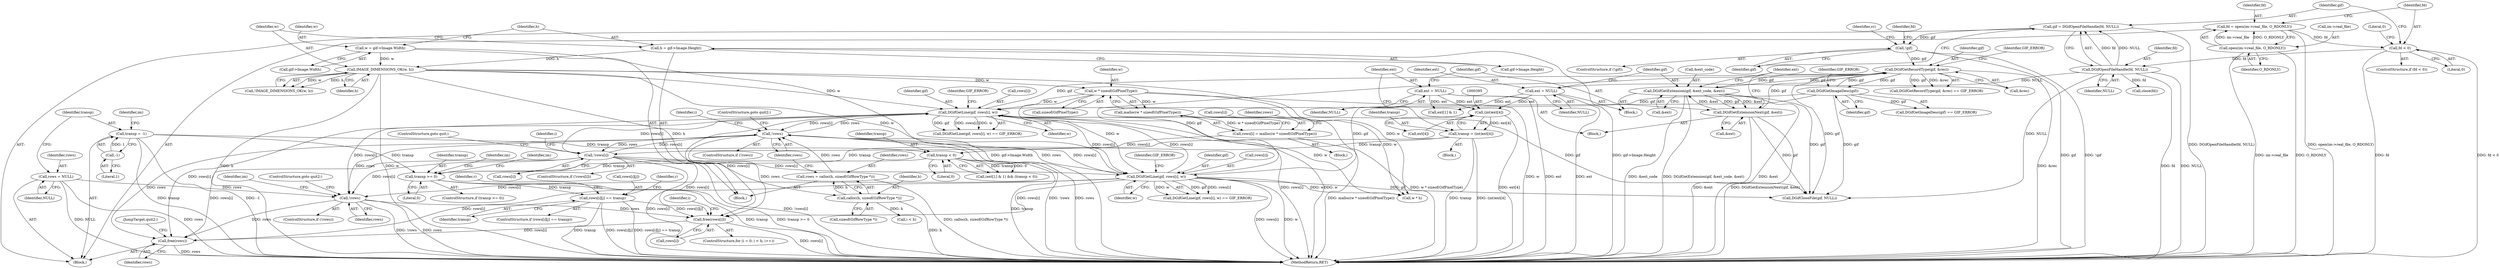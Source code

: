 digraph "0_enlightment_1f9b0b32728803a1578e658cd0955df773e34f49@API" {
"1000715" [label="(Call,free(rows[i]))"];
"1000427" [label="(Call,!rows)"];
"1000283" [label="(Call,!rows[i])"];
"1000273" [label="(Call,rows[i] = malloc(w * sizeof(GifPixelType)))"];
"1000277" [label="(Call,malloc(w * sizeof(GifPixelType)))"];
"1000278" [label="(Call,w * sizeof(GifPixelType))"];
"1000249" [label="(Call,IMAGE_DIMENSIONS_OK(w, h))"];
"1000233" [label="(Call,w = gif->Image.Width)"];
"1000240" [label="(Call,h = gif->Image.Height)"];
"1000260" [label="(Call,!rows)"];
"1000253" [label="(Call,rows = calloc(h, sizeof(GifRowType *)))"];
"1000255" [label="(Call,calloc(h, sizeof(GifRowType *)))"];
"1000345" [label="(Call,DGifGetLine(gif, rows[i], w))"];
"1000225" [label="(Call,DGifGetImageDesc(gif))"];
"1000206" [label="(Call,DGifGetRecordType(gif, &rec))"];
"1000368" [label="(Call,DGifGetExtension(gif, &ext_code, &ext))"];
"1000402" [label="(Call,DGifGetExtensionNext(gif, &ext))"];
"1000192" [label="(Call,!gif)"];
"1000186" [label="(Call,gif = DGifOpenFileHandle(fd, NULL))"];
"1000188" [label="(Call,DGifOpenFileHandle(fd, NULL))"];
"1000181" [label="(Call,fd < 0)"];
"1000173" [label="(Call,fd = open(im->real_file, O_RDONLY))"];
"1000175" [label="(Call,open(im->real_file, O_RDONLY))"];
"1000322" [label="(Call,DGifGetLine(gif, rows[i], w))"];
"1000160" [label="(Call,rows = NULL)"];
"1000540" [label="(Call,rows[i][j] == transp)"];
"1000410" [label="(Call,transp >= 0)"];
"1000163" [label="(Call,transp = -1)"];
"1000165" [label="(Call,-1)"];
"1000388" [label="(Call,transp < 0)"];
"1000392" [label="(Call,transp = (int)ext[4])"];
"1000394" [label="(Call,(int)ext[4])"];
"1000399" [label="(Call,ext = NULL)"];
"1000365" [label="(Call,ext = NULL)"];
"1000719" [label="(Call,free(rows))"];
"1000249" [label="(Call,IMAGE_DIMENSIONS_OK(w, h))"];
"1000365" [label="(Call,ext = NULL)"];
"1000189" [label="(Identifier,fd)"];
"1000265" [label="(Identifier,i)"];
"1000382" [label="(Call,(ext[1] & 1) && (transp < 0))"];
"1000274" [label="(Call,rows[i])"];
"1000391" [label="(Block,)"];
"1000715" [label="(Call,free(rows[i]))"];
"1000401" [label="(Identifier,NULL)"];
"1000477" [label="(Call,w * h)"];
"1000235" [label="(Call,gif->Image.Width)"];
"1000114" [label="(Block,)"];
"1000375" [label="(Identifier,ext)"];
"1000402" [label="(Call,DGifGetExtensionNext(gif, &ext))"];
"1000180" [label="(ControlStructure,if (fd < 0))"];
"1000207" [label="(Identifier,gif)"];
"1000362" [label="(Block,)"];
"1000191" [label="(ControlStructure,if (!gif))"];
"1000376" [label="(Block,)"];
"1000254" [label="(Identifier,rows)"];
"1000176" [label="(Call,im->real_file)"];
"1000187" [label="(Identifier,gif)"];
"1000345" [label="(Call,DGifGetLine(gif, rows[i], w))"];
"1000383" [label="(Call,ext[1] & 1)"];
"1000175" [label="(Call,open(im->real_file, O_RDONLY))"];
"1000161" [label="(Identifier,rows)"];
"1000403" [label="(Identifier,gif)"];
"1000271" [label="(Identifier,i)"];
"1000162" [label="(Identifier,NULL)"];
"1000188" [label="(Call,DGifOpenFileHandle(fd, NULL))"];
"1000433" [label="(Identifier,im)"];
"1000285" [label="(Identifier,rows)"];
"1000226" [label="(Identifier,gif)"];
"1000206" [label="(Call,DGifGetRecordType(gif, &rec))"];
"1000277" [label="(Call,malloc(w * sizeof(GifPixelType)))"];
"1000182" [label="(Identifier,fd)"];
"1000179" [label="(Identifier,O_RDONLY)"];
"1000205" [label="(Call,DGifGetRecordType(gif, &rec) == GIF_ERROR)"];
"1000174" [label="(Identifier,fd)"];
"1000253" [label="(Call,rows = calloc(h, sizeof(GifRowType *)))"];
"1000256" [label="(Identifier,h)"];
"1000716" [label="(Call,rows[i])"];
"1000255" [label="(Call,calloc(h, sizeof(GifRowType *)))"];
"1000323" [label="(Identifier,gif)"];
"1000173" [label="(Call,fd = open(im->real_file, O_RDONLY))"];
"1000428" [label="(Identifier,rows)"];
"1000346" [label="(Identifier,gif)"];
"1000541" [label="(Call,rows[i][j])"];
"1000322" [label="(Call,DGifGetLine(gif, rows[i], w))"];
"1000389" [label="(Identifier,transp)"];
"1000370" [label="(Call,&ext_code)"];
"1000227" [label="(Identifier,GIF_ERROR)"];
"1000200" [label="(Identifier,rc)"];
"1000366" [label="(Identifier,ext)"];
"1000546" [label="(Identifier,transp)"];
"1000165" [label="(Call,-1)"];
"1000224" [label="(Call,DGifGetImageDesc(gif) == GIF_ERROR)"];
"1000222" [label="(Block,)"];
"1000259" [label="(ControlStructure,if (!rows))"];
"1000344" [label="(Call,DGifGetLine(gif, rows[i], w) == GIF_ERROR)"];
"1000280" [label="(Call,sizeof(GifPixelType))"];
"1000234" [label="(Identifier,w)"];
"1000351" [label="(Identifier,GIF_ERROR)"];
"1000719" [label="(Call,free(rows))"];
"1000593" [label="(Identifier,r)"];
"1000169" [label="(Identifier,im)"];
"1000164" [label="(Identifier,transp)"];
"1000160" [label="(Call,rows = NULL)"];
"1000393" [label="(Identifier,transp)"];
"1000430" [label="(ControlStructure,goto quit2;)"];
"1000324" [label="(Call,rows[i])"];
"1000279" [label="(Identifier,w)"];
"1000368" [label="(Call,DGifGetExtension(gif, &ext_code, &ext))"];
"1000392" [label="(Call,transp = (int)ext[4])"];
"1000722" [label="(Call,DGifCloseFile(gif, NULL))"];
"1000166" [label="(Literal,1)"];
"1000426" [label="(ControlStructure,if (!rows))"];
"1000240" [label="(Call,h = gif->Image.Height)"];
"1000396" [label="(Call,ext[4])"];
"1000193" [label="(Identifier,gif)"];
"1000328" [label="(Identifier,GIF_ERROR)"];
"1000190" [label="(Identifier,NULL)"];
"1000411" [label="(Identifier,transp)"];
"1000186" [label="(Call,gif = DGifOpenFileHandle(fd, NULL))"];
"1000208" [label="(Call,&rec)"];
"1000257" [label="(Call,sizeof(GifRowType *))"];
"1000272" [label="(Block,)"];
"1000241" [label="(Identifier,h)"];
"1000400" [label="(Identifier,ext)"];
"1000721" [label="(JumpTarget,quit2:)"];
"1000192" [label="(Call,!gif)"];
"1000183" [label="(Literal,0)"];
"1000195" [label="(Call,close(fd))"];
"1000210" [label="(Identifier,GIF_ERROR)"];
"1000185" [label="(Literal,0)"];
"1000233" [label="(Call,w = gif->Image.Width)"];
"1000423" [label="(Identifier,im)"];
"1000706" [label="(ControlStructure,for (i = 0; i < h; i++))"];
"1000720" [label="(Identifier,rows)"];
"1000248" [label="(Call,!IMAGE_DIMENSIONS_OK(w, h))"];
"1000549" [label="(Identifier,r)"];
"1000399" [label="(Call,ext = NULL)"];
"1000327" [label="(Identifier,w)"];
"1000283" [label="(Call,!rows[i])"];
"1000539" [label="(ControlStructure,if (rows[i][j] == transp))"];
"1000727" [label="(MethodReturn,RET)"];
"1000394" [label="(Call,(int)ext[4])"];
"1000410" [label="(Call,transp >= 0)"];
"1000267" [label="(Call,i < h)"];
"1000163" [label="(Call,transp = -1)"];
"1000278" [label="(Call,w * sizeof(GifPixelType))"];
"1000242" [label="(Call,gif->Image.Height)"];
"1000347" [label="(Call,rows[i])"];
"1000251" [label="(Identifier,h)"];
"1000196" [label="(Identifier,fd)"];
"1000225" [label="(Call,DGifGetImageDesc(gif))"];
"1000714" [label="(Identifier,i)"];
"1000369" [label="(Identifier,gif)"];
"1000284" [label="(Call,rows[i])"];
"1000260" [label="(Call,!rows)"];
"1000427" [label="(Call,!rows)"];
"1000262" [label="(ControlStructure,goto quit2;)"];
"1000388" [label="(Call,transp < 0)"];
"1000390" [label="(Literal,0)"];
"1000540" [label="(Call,rows[i][j] == transp)"];
"1000367" [label="(Identifier,NULL)"];
"1000282" [label="(ControlStructure,if (!rows[i]))"];
"1000287" [label="(ControlStructure,goto quit;)"];
"1000350" [label="(Identifier,w)"];
"1000273" [label="(Call,rows[i] = malloc(w * sizeof(GifPixelType)))"];
"1000372" [label="(Call,&ext)"];
"1000261" [label="(Identifier,rows)"];
"1000404" [label="(Call,&ext)"];
"1000181" [label="(Call,fd < 0)"];
"1000321" [label="(Call,DGifGetLine(gif, rows[i], w) == GIF_ERROR)"];
"1000250" [label="(Identifier,w)"];
"1000416" [label="(Identifier,im)"];
"1000412" [label="(Literal,0)"];
"1000409" [label="(ControlStructure,if (transp >= 0))"];
"1000715" -> "1000706"  [label="AST: "];
"1000715" -> "1000716"  [label="CFG: "];
"1000716" -> "1000715"  [label="AST: "];
"1000714" -> "1000715"  [label="CFG: "];
"1000715" -> "1000727"  [label="DDG: rows[i]"];
"1000427" -> "1000715"  [label="DDG: rows"];
"1000283" -> "1000715"  [label="DDG: rows[i]"];
"1000345" -> "1000715"  [label="DDG: rows[i]"];
"1000322" -> "1000715"  [label="DDG: rows[i]"];
"1000260" -> "1000715"  [label="DDG: rows"];
"1000540" -> "1000715"  [label="DDG: rows[i][j]"];
"1000715" -> "1000719"  [label="DDG: rows[i]"];
"1000427" -> "1000426"  [label="AST: "];
"1000427" -> "1000428"  [label="CFG: "];
"1000428" -> "1000427"  [label="AST: "];
"1000430" -> "1000427"  [label="CFG: "];
"1000433" -> "1000427"  [label="CFG: "];
"1000427" -> "1000727"  [label="DDG: rows"];
"1000427" -> "1000727"  [label="DDG: !rows"];
"1000283" -> "1000427"  [label="DDG: rows[i]"];
"1000345" -> "1000427"  [label="DDG: rows[i]"];
"1000322" -> "1000427"  [label="DDG: rows[i]"];
"1000260" -> "1000427"  [label="DDG: rows"];
"1000160" -> "1000427"  [label="DDG: rows"];
"1000427" -> "1000719"  [label="DDG: rows"];
"1000283" -> "1000282"  [label="AST: "];
"1000283" -> "1000284"  [label="CFG: "];
"1000284" -> "1000283"  [label="AST: "];
"1000287" -> "1000283"  [label="CFG: "];
"1000271" -> "1000283"  [label="CFG: "];
"1000283" -> "1000727"  [label="DDG: rows[i]"];
"1000283" -> "1000727"  [label="DDG: !rows[i]"];
"1000283" -> "1000260"  [label="DDG: rows[i]"];
"1000273" -> "1000283"  [label="DDG: rows[i]"];
"1000260" -> "1000283"  [label="DDG: rows"];
"1000283" -> "1000322"  [label="DDG: rows[i]"];
"1000283" -> "1000345"  [label="DDG: rows[i]"];
"1000283" -> "1000719"  [label="DDG: rows[i]"];
"1000273" -> "1000272"  [label="AST: "];
"1000273" -> "1000277"  [label="CFG: "];
"1000274" -> "1000273"  [label="AST: "];
"1000277" -> "1000273"  [label="AST: "];
"1000285" -> "1000273"  [label="CFG: "];
"1000273" -> "1000727"  [label="DDG: malloc(w * sizeof(GifPixelType))"];
"1000277" -> "1000273"  [label="DDG: w * sizeof(GifPixelType)"];
"1000277" -> "1000278"  [label="CFG: "];
"1000278" -> "1000277"  [label="AST: "];
"1000277" -> "1000727"  [label="DDG: w * sizeof(GifPixelType)"];
"1000278" -> "1000277"  [label="DDG: w"];
"1000278" -> "1000280"  [label="CFG: "];
"1000279" -> "1000278"  [label="AST: "];
"1000280" -> "1000278"  [label="AST: "];
"1000278" -> "1000727"  [label="DDG: w"];
"1000249" -> "1000278"  [label="DDG: w"];
"1000278" -> "1000322"  [label="DDG: w"];
"1000278" -> "1000345"  [label="DDG: w"];
"1000278" -> "1000477"  [label="DDG: w"];
"1000249" -> "1000248"  [label="AST: "];
"1000249" -> "1000251"  [label="CFG: "];
"1000250" -> "1000249"  [label="AST: "];
"1000251" -> "1000249"  [label="AST: "];
"1000248" -> "1000249"  [label="CFG: "];
"1000249" -> "1000727"  [label="DDG: h"];
"1000249" -> "1000727"  [label="DDG: w"];
"1000249" -> "1000248"  [label="DDG: w"];
"1000249" -> "1000248"  [label="DDG: h"];
"1000233" -> "1000249"  [label="DDG: w"];
"1000240" -> "1000249"  [label="DDG: h"];
"1000249" -> "1000255"  [label="DDG: h"];
"1000249" -> "1000322"  [label="DDG: w"];
"1000249" -> "1000345"  [label="DDG: w"];
"1000249" -> "1000477"  [label="DDG: w"];
"1000233" -> "1000222"  [label="AST: "];
"1000233" -> "1000235"  [label="CFG: "];
"1000234" -> "1000233"  [label="AST: "];
"1000235" -> "1000233"  [label="AST: "];
"1000241" -> "1000233"  [label="CFG: "];
"1000233" -> "1000727"  [label="DDG: gif->Image.Width"];
"1000240" -> "1000222"  [label="AST: "];
"1000240" -> "1000242"  [label="CFG: "];
"1000241" -> "1000240"  [label="AST: "];
"1000242" -> "1000240"  [label="AST: "];
"1000250" -> "1000240"  [label="CFG: "];
"1000240" -> "1000727"  [label="DDG: gif->Image.Height"];
"1000260" -> "1000259"  [label="AST: "];
"1000260" -> "1000261"  [label="CFG: "];
"1000261" -> "1000260"  [label="AST: "];
"1000262" -> "1000260"  [label="CFG: "];
"1000265" -> "1000260"  [label="CFG: "];
"1000260" -> "1000727"  [label="DDG: !rows"];
"1000260" -> "1000727"  [label="DDG: rows"];
"1000253" -> "1000260"  [label="DDG: rows"];
"1000345" -> "1000260"  [label="DDG: rows[i]"];
"1000322" -> "1000260"  [label="DDG: rows[i]"];
"1000260" -> "1000322"  [label="DDG: rows"];
"1000260" -> "1000345"  [label="DDG: rows"];
"1000260" -> "1000719"  [label="DDG: rows"];
"1000253" -> "1000222"  [label="AST: "];
"1000253" -> "1000255"  [label="CFG: "];
"1000254" -> "1000253"  [label="AST: "];
"1000255" -> "1000253"  [label="AST: "];
"1000261" -> "1000253"  [label="CFG: "];
"1000253" -> "1000727"  [label="DDG: calloc(h, sizeof(GifRowType *))"];
"1000255" -> "1000253"  [label="DDG: h"];
"1000255" -> "1000257"  [label="CFG: "];
"1000256" -> "1000255"  [label="AST: "];
"1000257" -> "1000255"  [label="AST: "];
"1000255" -> "1000727"  [label="DDG: h"];
"1000255" -> "1000267"  [label="DDG: h"];
"1000345" -> "1000344"  [label="AST: "];
"1000345" -> "1000350"  [label="CFG: "];
"1000346" -> "1000345"  [label="AST: "];
"1000347" -> "1000345"  [label="AST: "];
"1000350" -> "1000345"  [label="AST: "];
"1000351" -> "1000345"  [label="CFG: "];
"1000345" -> "1000727"  [label="DDG: rows[i]"];
"1000345" -> "1000727"  [label="DDG: w"];
"1000345" -> "1000206"  [label="DDG: gif"];
"1000345" -> "1000322"  [label="DDG: rows[i]"];
"1000345" -> "1000344"  [label="DDG: gif"];
"1000345" -> "1000344"  [label="DDG: rows[i]"];
"1000345" -> "1000344"  [label="DDG: w"];
"1000225" -> "1000345"  [label="DDG: gif"];
"1000322" -> "1000345"  [label="DDG: rows[i]"];
"1000345" -> "1000477"  [label="DDG: w"];
"1000345" -> "1000719"  [label="DDG: rows[i]"];
"1000345" -> "1000722"  [label="DDG: gif"];
"1000225" -> "1000224"  [label="AST: "];
"1000225" -> "1000226"  [label="CFG: "];
"1000226" -> "1000225"  [label="AST: "];
"1000227" -> "1000225"  [label="CFG: "];
"1000225" -> "1000206"  [label="DDG: gif"];
"1000225" -> "1000224"  [label="DDG: gif"];
"1000206" -> "1000225"  [label="DDG: gif"];
"1000225" -> "1000322"  [label="DDG: gif"];
"1000225" -> "1000722"  [label="DDG: gif"];
"1000206" -> "1000205"  [label="AST: "];
"1000206" -> "1000208"  [label="CFG: "];
"1000207" -> "1000206"  [label="AST: "];
"1000208" -> "1000206"  [label="AST: "];
"1000210" -> "1000206"  [label="CFG: "];
"1000206" -> "1000727"  [label="DDG: &rec"];
"1000206" -> "1000205"  [label="DDG: gif"];
"1000206" -> "1000205"  [label="DDG: &rec"];
"1000368" -> "1000206"  [label="DDG: gif"];
"1000402" -> "1000206"  [label="DDG: gif"];
"1000192" -> "1000206"  [label="DDG: gif"];
"1000322" -> "1000206"  [label="DDG: gif"];
"1000206" -> "1000368"  [label="DDG: gif"];
"1000206" -> "1000722"  [label="DDG: gif"];
"1000368" -> "1000362"  [label="AST: "];
"1000368" -> "1000372"  [label="CFG: "];
"1000369" -> "1000368"  [label="AST: "];
"1000370" -> "1000368"  [label="AST: "];
"1000372" -> "1000368"  [label="AST: "];
"1000375" -> "1000368"  [label="CFG: "];
"1000368" -> "1000727"  [label="DDG: &ext_code"];
"1000368" -> "1000727"  [label="DDG: DGifGetExtension(gif, &ext_code, &ext)"];
"1000368" -> "1000727"  [label="DDG: &ext"];
"1000402" -> "1000368"  [label="DDG: &ext"];
"1000368" -> "1000402"  [label="DDG: gif"];
"1000368" -> "1000402"  [label="DDG: &ext"];
"1000368" -> "1000722"  [label="DDG: gif"];
"1000402" -> "1000376"  [label="AST: "];
"1000402" -> "1000404"  [label="CFG: "];
"1000403" -> "1000402"  [label="AST: "];
"1000404" -> "1000402"  [label="AST: "];
"1000375" -> "1000402"  [label="CFG: "];
"1000402" -> "1000727"  [label="DDG: &ext"];
"1000402" -> "1000727"  [label="DDG: DGifGetExtensionNext(gif, &ext)"];
"1000402" -> "1000722"  [label="DDG: gif"];
"1000192" -> "1000191"  [label="AST: "];
"1000192" -> "1000193"  [label="CFG: "];
"1000193" -> "1000192"  [label="AST: "];
"1000196" -> "1000192"  [label="CFG: "];
"1000200" -> "1000192"  [label="CFG: "];
"1000192" -> "1000727"  [label="DDG: gif"];
"1000192" -> "1000727"  [label="DDG: !gif"];
"1000186" -> "1000192"  [label="DDG: gif"];
"1000186" -> "1000114"  [label="AST: "];
"1000186" -> "1000188"  [label="CFG: "];
"1000187" -> "1000186"  [label="AST: "];
"1000188" -> "1000186"  [label="AST: "];
"1000193" -> "1000186"  [label="CFG: "];
"1000186" -> "1000727"  [label="DDG: DGifOpenFileHandle(fd, NULL)"];
"1000188" -> "1000186"  [label="DDG: fd"];
"1000188" -> "1000186"  [label="DDG: NULL"];
"1000188" -> "1000190"  [label="CFG: "];
"1000189" -> "1000188"  [label="AST: "];
"1000190" -> "1000188"  [label="AST: "];
"1000188" -> "1000727"  [label="DDG: NULL"];
"1000188" -> "1000727"  [label="DDG: fd"];
"1000181" -> "1000188"  [label="DDG: fd"];
"1000188" -> "1000195"  [label="DDG: fd"];
"1000188" -> "1000365"  [label="DDG: NULL"];
"1000188" -> "1000722"  [label="DDG: NULL"];
"1000181" -> "1000180"  [label="AST: "];
"1000181" -> "1000183"  [label="CFG: "];
"1000182" -> "1000181"  [label="AST: "];
"1000183" -> "1000181"  [label="AST: "];
"1000185" -> "1000181"  [label="CFG: "];
"1000187" -> "1000181"  [label="CFG: "];
"1000181" -> "1000727"  [label="DDG: fd"];
"1000181" -> "1000727"  [label="DDG: fd < 0"];
"1000173" -> "1000181"  [label="DDG: fd"];
"1000173" -> "1000114"  [label="AST: "];
"1000173" -> "1000175"  [label="CFG: "];
"1000174" -> "1000173"  [label="AST: "];
"1000175" -> "1000173"  [label="AST: "];
"1000182" -> "1000173"  [label="CFG: "];
"1000173" -> "1000727"  [label="DDG: open(im->real_file, O_RDONLY)"];
"1000175" -> "1000173"  [label="DDG: im->real_file"];
"1000175" -> "1000173"  [label="DDG: O_RDONLY"];
"1000175" -> "1000179"  [label="CFG: "];
"1000176" -> "1000175"  [label="AST: "];
"1000179" -> "1000175"  [label="AST: "];
"1000175" -> "1000727"  [label="DDG: O_RDONLY"];
"1000175" -> "1000727"  [label="DDG: im->real_file"];
"1000322" -> "1000321"  [label="AST: "];
"1000322" -> "1000327"  [label="CFG: "];
"1000323" -> "1000322"  [label="AST: "];
"1000324" -> "1000322"  [label="AST: "];
"1000327" -> "1000322"  [label="AST: "];
"1000328" -> "1000322"  [label="CFG: "];
"1000322" -> "1000727"  [label="DDG: rows[i]"];
"1000322" -> "1000727"  [label="DDG: w"];
"1000322" -> "1000321"  [label="DDG: gif"];
"1000322" -> "1000321"  [label="DDG: rows[i]"];
"1000322" -> "1000321"  [label="DDG: w"];
"1000322" -> "1000477"  [label="DDG: w"];
"1000322" -> "1000719"  [label="DDG: rows[i]"];
"1000322" -> "1000722"  [label="DDG: gif"];
"1000160" -> "1000114"  [label="AST: "];
"1000160" -> "1000162"  [label="CFG: "];
"1000161" -> "1000160"  [label="AST: "];
"1000162" -> "1000160"  [label="AST: "];
"1000164" -> "1000160"  [label="CFG: "];
"1000160" -> "1000727"  [label="DDG: NULL"];
"1000160" -> "1000727"  [label="DDG: rows"];
"1000540" -> "1000539"  [label="AST: "];
"1000540" -> "1000546"  [label="CFG: "];
"1000541" -> "1000540"  [label="AST: "];
"1000546" -> "1000540"  [label="AST: "];
"1000549" -> "1000540"  [label="CFG: "];
"1000593" -> "1000540"  [label="CFG: "];
"1000540" -> "1000727"  [label="DDG: rows[i][j] == transp"];
"1000540" -> "1000727"  [label="DDG: transp"];
"1000540" -> "1000727"  [label="DDG: rows[i][j]"];
"1000410" -> "1000540"  [label="DDG: transp"];
"1000410" -> "1000409"  [label="AST: "];
"1000410" -> "1000412"  [label="CFG: "];
"1000411" -> "1000410"  [label="AST: "];
"1000412" -> "1000410"  [label="AST: "];
"1000416" -> "1000410"  [label="CFG: "];
"1000423" -> "1000410"  [label="CFG: "];
"1000410" -> "1000727"  [label="DDG: transp"];
"1000410" -> "1000727"  [label="DDG: transp >= 0"];
"1000163" -> "1000410"  [label="DDG: transp"];
"1000388" -> "1000410"  [label="DDG: transp"];
"1000392" -> "1000410"  [label="DDG: transp"];
"1000163" -> "1000114"  [label="AST: "];
"1000163" -> "1000165"  [label="CFG: "];
"1000164" -> "1000163"  [label="AST: "];
"1000165" -> "1000163"  [label="AST: "];
"1000169" -> "1000163"  [label="CFG: "];
"1000163" -> "1000727"  [label="DDG: transp"];
"1000163" -> "1000727"  [label="DDG: -1"];
"1000165" -> "1000163"  [label="DDG: 1"];
"1000163" -> "1000388"  [label="DDG: transp"];
"1000165" -> "1000166"  [label="CFG: "];
"1000166" -> "1000165"  [label="AST: "];
"1000388" -> "1000382"  [label="AST: "];
"1000388" -> "1000390"  [label="CFG: "];
"1000389" -> "1000388"  [label="AST: "];
"1000390" -> "1000388"  [label="AST: "];
"1000382" -> "1000388"  [label="CFG: "];
"1000388" -> "1000727"  [label="DDG: transp"];
"1000388" -> "1000382"  [label="DDG: transp"];
"1000388" -> "1000382"  [label="DDG: 0"];
"1000392" -> "1000388"  [label="DDG: transp"];
"1000392" -> "1000391"  [label="AST: "];
"1000392" -> "1000394"  [label="CFG: "];
"1000393" -> "1000392"  [label="AST: "];
"1000394" -> "1000392"  [label="AST: "];
"1000400" -> "1000392"  [label="CFG: "];
"1000392" -> "1000727"  [label="DDG: (int)ext[4]"];
"1000392" -> "1000727"  [label="DDG: transp"];
"1000394" -> "1000392"  [label="DDG: ext[4]"];
"1000394" -> "1000396"  [label="CFG: "];
"1000395" -> "1000394"  [label="AST: "];
"1000396" -> "1000394"  [label="AST: "];
"1000394" -> "1000727"  [label="DDG: ext[4]"];
"1000399" -> "1000394"  [label="DDG: ext"];
"1000365" -> "1000394"  [label="DDG: ext"];
"1000399" -> "1000376"  [label="AST: "];
"1000399" -> "1000401"  [label="CFG: "];
"1000400" -> "1000399"  [label="AST: "];
"1000401" -> "1000399"  [label="AST: "];
"1000403" -> "1000399"  [label="CFG: "];
"1000399" -> "1000727"  [label="DDG: ext"];
"1000399" -> "1000383"  [label="DDG: ext"];
"1000365" -> "1000362"  [label="AST: "];
"1000365" -> "1000367"  [label="CFG: "];
"1000366" -> "1000365"  [label="AST: "];
"1000367" -> "1000365"  [label="AST: "];
"1000369" -> "1000365"  [label="CFG: "];
"1000365" -> "1000727"  [label="DDG: ext"];
"1000365" -> "1000383"  [label="DDG: ext"];
"1000719" -> "1000114"  [label="AST: "];
"1000719" -> "1000720"  [label="CFG: "];
"1000720" -> "1000719"  [label="AST: "];
"1000721" -> "1000719"  [label="CFG: "];
"1000719" -> "1000727"  [label="DDG: rows"];
}
